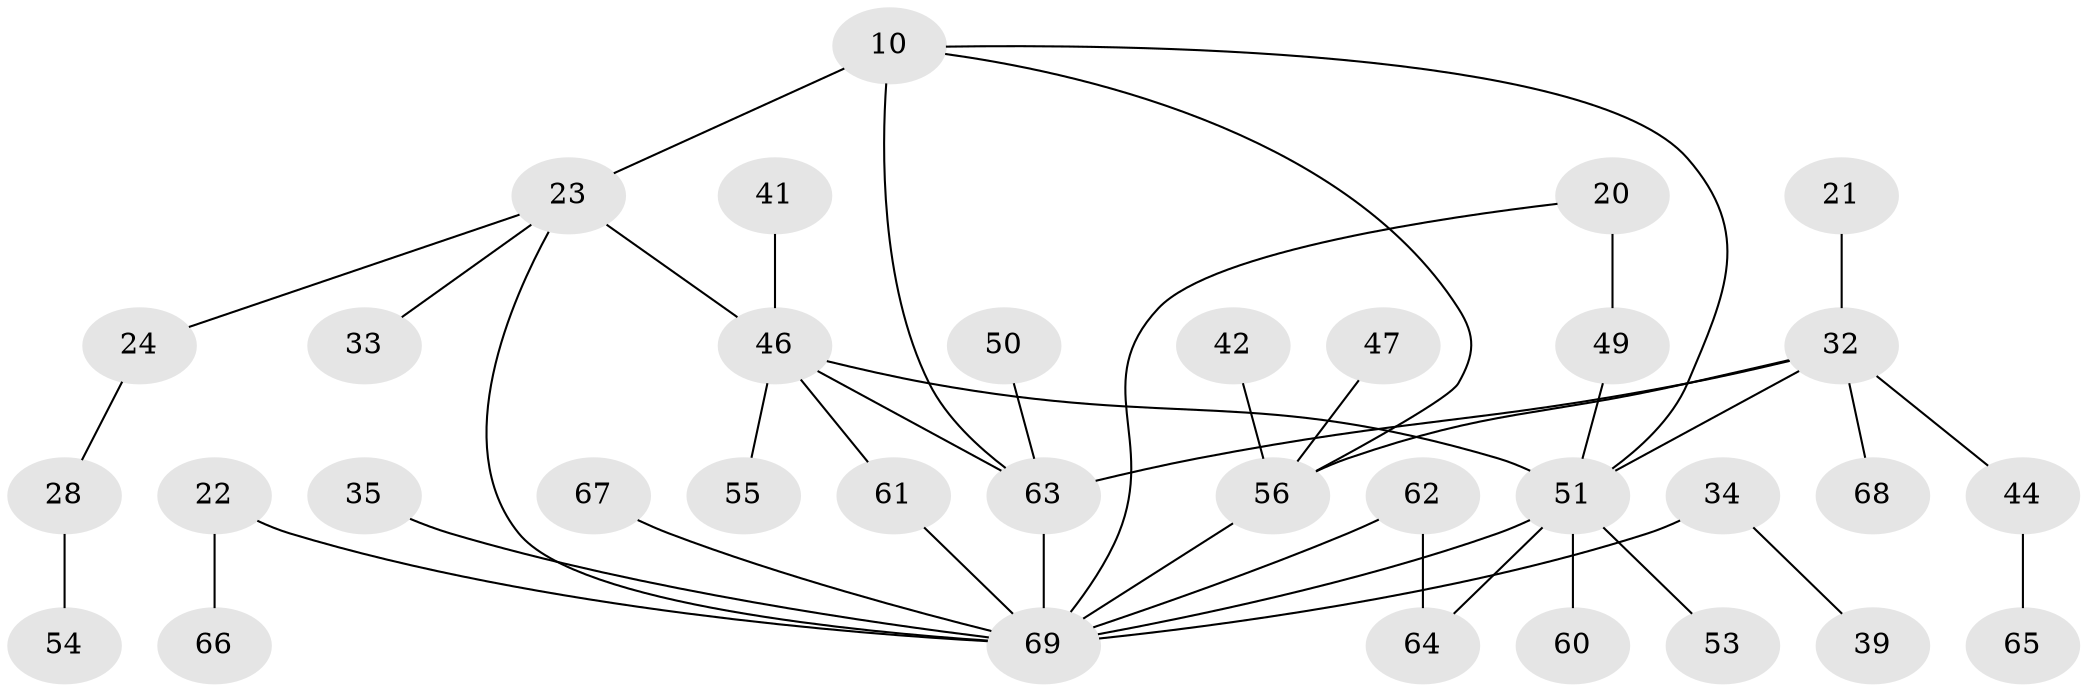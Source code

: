 // original degree distribution, {6: 0.043478260869565216, 5: 0.057971014492753624, 7: 0.014492753623188406, 3: 0.15942028985507245, 4: 0.11594202898550725, 2: 0.2898550724637681, 1: 0.3188405797101449}
// Generated by graph-tools (version 1.1) at 2025/42/03/09/25 04:42:36]
// undirected, 34 vertices, 43 edges
graph export_dot {
graph [start="1"]
  node [color=gray90,style=filled];
  10 [super="+2"];
  20;
  21;
  22;
  23 [super="+3"];
  24;
  28;
  32 [super="+25+19"];
  33;
  34;
  35;
  39;
  41;
  42;
  44;
  46 [super="+37"];
  47;
  49;
  50;
  51 [super="+17+5+15+12+31+38+9+1"];
  53;
  54;
  55;
  56 [super="+45+36"];
  60;
  61;
  62;
  63 [super="+29+57"];
  64 [super="+40"];
  65;
  66;
  67;
  68;
  69 [super="+43+58+59"];
  10 -- 63 [weight=2];
  10 -- 23 [weight=2];
  10 -- 56;
  10 -- 51 [weight=2];
  20 -- 49;
  20 -- 69;
  21 -- 32;
  22 -- 66;
  22 -- 69;
  23 -- 33;
  23 -- 24;
  23 -- 69;
  23 -- 46;
  24 -- 28;
  28 -- 54;
  32 -- 44;
  32 -- 68;
  32 -- 63 [weight=2];
  32 -- 56;
  32 -- 51;
  34 -- 39;
  34 -- 69;
  35 -- 69;
  41 -- 46;
  42 -- 56;
  44 -- 65;
  46 -- 63;
  46 -- 51;
  46 -- 55;
  46 -- 61;
  47 -- 56;
  49 -- 51;
  50 -- 63;
  51 -- 60;
  51 -- 69 [weight=2];
  51 -- 64;
  51 -- 53;
  56 -- 69 [weight=2];
  61 -- 69;
  62 -- 64;
  62 -- 69;
  63 -- 69 [weight=3];
  67 -- 69;
}
